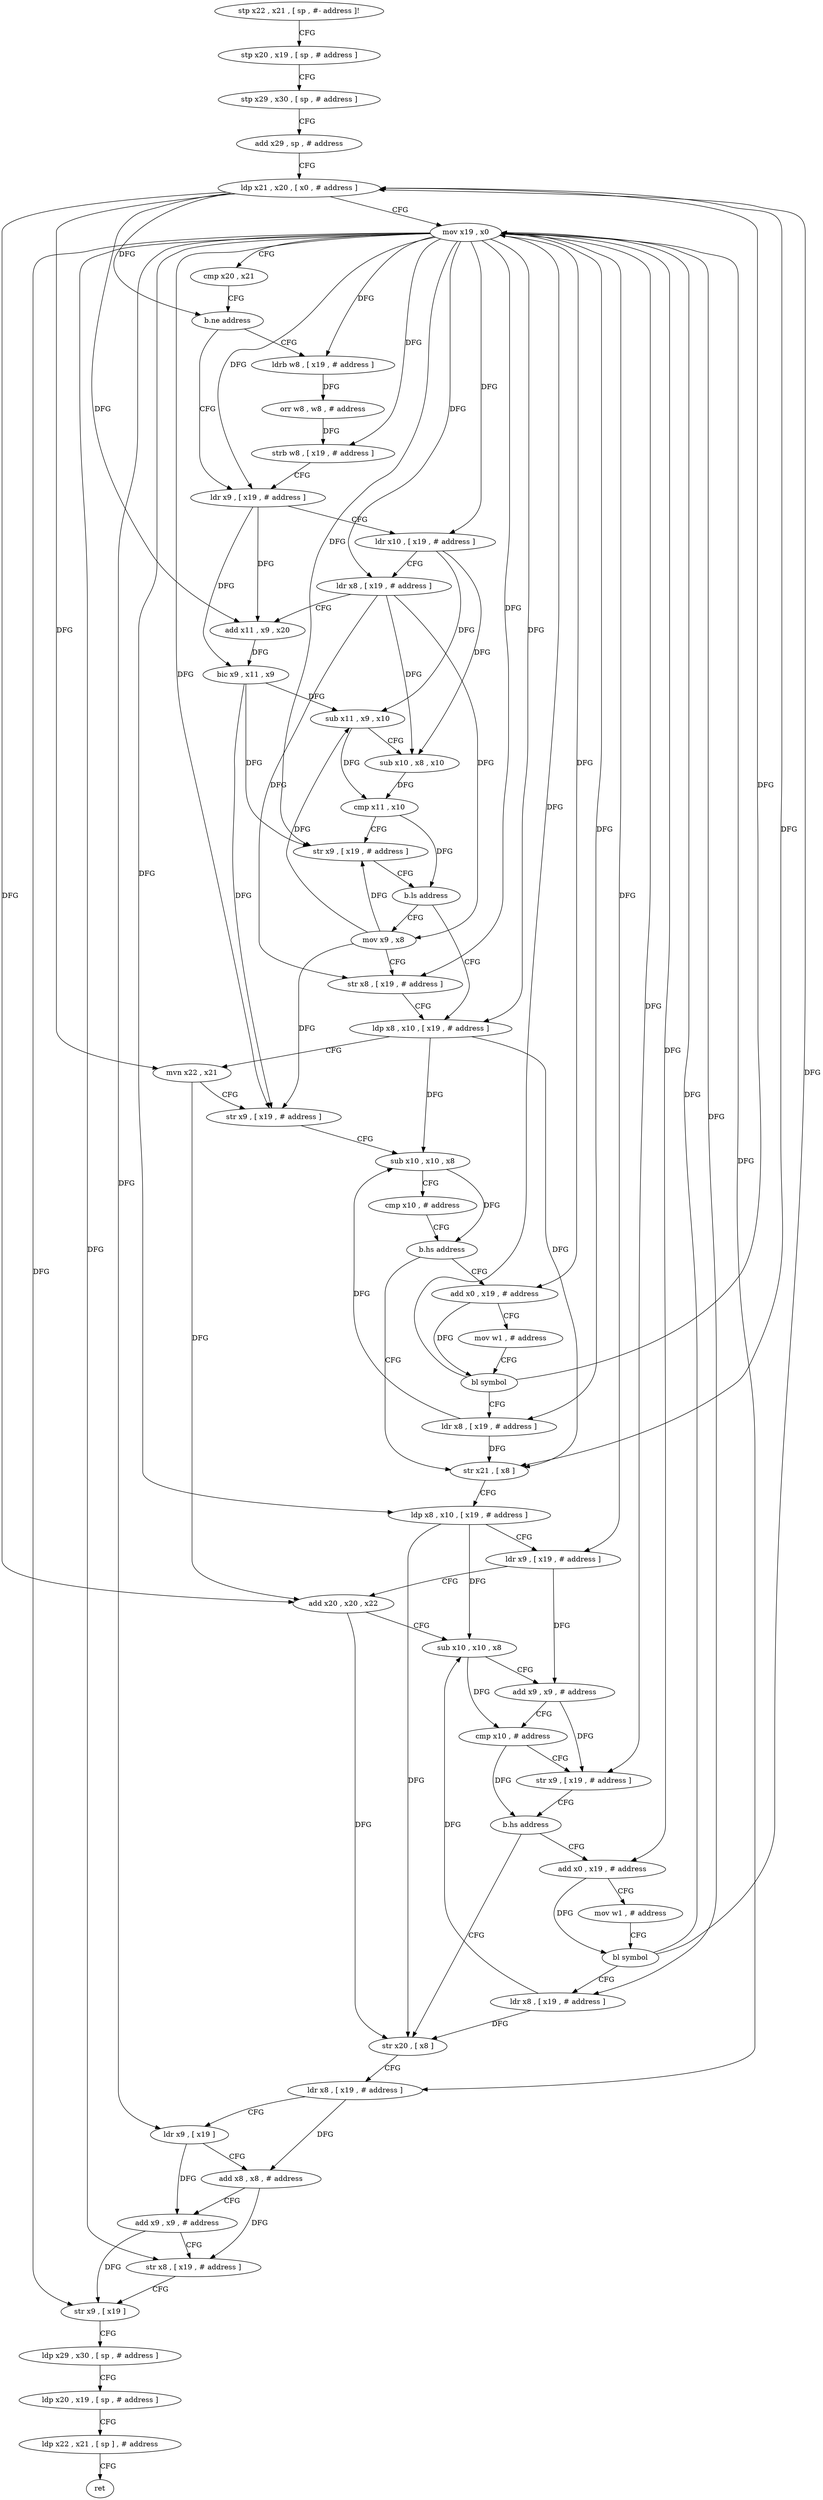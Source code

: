 digraph "func" {
"4220020" [label = "stp x22 , x21 , [ sp , #- address ]!" ]
"4220024" [label = "stp x20 , x19 , [ sp , # address ]" ]
"4220028" [label = "stp x29 , x30 , [ sp , # address ]" ]
"4220032" [label = "add x29 , sp , # address" ]
"4220036" [label = "ldp x21 , x20 , [ x0 , # address ]" ]
"4220040" [label = "mov x19 , x0" ]
"4220044" [label = "cmp x20 , x21" ]
"4220048" [label = "b.ne address" ]
"4220064" [label = "ldr x9 , [ x19 , # address ]" ]
"4220052" [label = "ldrb w8 , [ x19 , # address ]" ]
"4220068" [label = "ldr x10 , [ x19 , # address ]" ]
"4220072" [label = "ldr x8 , [ x19 , # address ]" ]
"4220076" [label = "add x11 , x9 , x20" ]
"4220080" [label = "bic x9 , x11 , x9" ]
"4220084" [label = "sub x11 , x9 , x10" ]
"4220088" [label = "sub x10 , x8 , x10" ]
"4220092" [label = "cmp x11 , x10" ]
"4220096" [label = "str x9 , [ x19 , # address ]" ]
"4220100" [label = "b.ls address" ]
"4220112" [label = "ldp x8 , x10 , [ x19 , # address ]" ]
"4220104" [label = "mov x9 , x8" ]
"4220056" [label = "orr w8 , w8 , # address" ]
"4220060" [label = "strb w8 , [ x19 , # address ]" ]
"4220116" [label = "mvn x22 , x21" ]
"4220120" [label = "str x9 , [ x19 , # address ]" ]
"4220124" [label = "sub x10 , x10 , x8" ]
"4220128" [label = "cmp x10 , # address" ]
"4220132" [label = "b.hs address" ]
"4220152" [label = "str x21 , [ x8 ]" ]
"4220136" [label = "add x0 , x19 , # address" ]
"4220108" [label = "str x8 , [ x19 , # address ]" ]
"4220156" [label = "ldp x8 , x10 , [ x19 , # address ]" ]
"4220160" [label = "ldr x9 , [ x19 , # address ]" ]
"4220164" [label = "add x20 , x20 , x22" ]
"4220168" [label = "sub x10 , x10 , x8" ]
"4220172" [label = "add x9 , x9 , # address" ]
"4220176" [label = "cmp x10 , # address" ]
"4220180" [label = "str x9 , [ x19 , # address ]" ]
"4220184" [label = "b.hs address" ]
"4220204" [label = "str x20 , [ x8 ]" ]
"4220188" [label = "add x0 , x19 , # address" ]
"4220140" [label = "mov w1 , # address" ]
"4220144" [label = "bl symbol" ]
"4220148" [label = "ldr x8 , [ x19 , # address ]" ]
"4220208" [label = "ldr x8 , [ x19 , # address ]" ]
"4220212" [label = "ldr x9 , [ x19 ]" ]
"4220216" [label = "add x8 , x8 , # address" ]
"4220220" [label = "add x9 , x9 , # address" ]
"4220224" [label = "str x8 , [ x19 , # address ]" ]
"4220228" [label = "str x9 , [ x19 ]" ]
"4220232" [label = "ldp x29 , x30 , [ sp , # address ]" ]
"4220236" [label = "ldp x20 , x19 , [ sp , # address ]" ]
"4220240" [label = "ldp x22 , x21 , [ sp ] , # address" ]
"4220244" [label = "ret" ]
"4220192" [label = "mov w1 , # address" ]
"4220196" [label = "bl symbol" ]
"4220200" [label = "ldr x8 , [ x19 , # address ]" ]
"4220020" -> "4220024" [ label = "CFG" ]
"4220024" -> "4220028" [ label = "CFG" ]
"4220028" -> "4220032" [ label = "CFG" ]
"4220032" -> "4220036" [ label = "CFG" ]
"4220036" -> "4220040" [ label = "CFG" ]
"4220036" -> "4220048" [ label = "DFG" ]
"4220036" -> "4220116" [ label = "DFG" ]
"4220036" -> "4220152" [ label = "DFG" ]
"4220036" -> "4220076" [ label = "DFG" ]
"4220036" -> "4220164" [ label = "DFG" ]
"4220040" -> "4220044" [ label = "CFG" ]
"4220040" -> "4220064" [ label = "DFG" ]
"4220040" -> "4220068" [ label = "DFG" ]
"4220040" -> "4220072" [ label = "DFG" ]
"4220040" -> "4220096" [ label = "DFG" ]
"4220040" -> "4220052" [ label = "DFG" ]
"4220040" -> "4220060" [ label = "DFG" ]
"4220040" -> "4220112" [ label = "DFG" ]
"4220040" -> "4220120" [ label = "DFG" ]
"4220040" -> "4220108" [ label = "DFG" ]
"4220040" -> "4220156" [ label = "DFG" ]
"4220040" -> "4220160" [ label = "DFG" ]
"4220040" -> "4220180" [ label = "DFG" ]
"4220040" -> "4220136" [ label = "DFG" ]
"4220040" -> "4220148" [ label = "DFG" ]
"4220040" -> "4220208" [ label = "DFG" ]
"4220040" -> "4220212" [ label = "DFG" ]
"4220040" -> "4220224" [ label = "DFG" ]
"4220040" -> "4220228" [ label = "DFG" ]
"4220040" -> "4220188" [ label = "DFG" ]
"4220040" -> "4220200" [ label = "DFG" ]
"4220044" -> "4220048" [ label = "CFG" ]
"4220048" -> "4220064" [ label = "CFG" ]
"4220048" -> "4220052" [ label = "CFG" ]
"4220064" -> "4220068" [ label = "CFG" ]
"4220064" -> "4220076" [ label = "DFG" ]
"4220064" -> "4220080" [ label = "DFG" ]
"4220052" -> "4220056" [ label = "DFG" ]
"4220068" -> "4220072" [ label = "CFG" ]
"4220068" -> "4220084" [ label = "DFG" ]
"4220068" -> "4220088" [ label = "DFG" ]
"4220072" -> "4220076" [ label = "CFG" ]
"4220072" -> "4220088" [ label = "DFG" ]
"4220072" -> "4220104" [ label = "DFG" ]
"4220072" -> "4220108" [ label = "DFG" ]
"4220076" -> "4220080" [ label = "DFG" ]
"4220080" -> "4220084" [ label = "DFG" ]
"4220080" -> "4220096" [ label = "DFG" ]
"4220080" -> "4220120" [ label = "DFG" ]
"4220084" -> "4220088" [ label = "CFG" ]
"4220084" -> "4220092" [ label = "DFG" ]
"4220088" -> "4220092" [ label = "DFG" ]
"4220092" -> "4220096" [ label = "CFG" ]
"4220092" -> "4220100" [ label = "DFG" ]
"4220096" -> "4220100" [ label = "CFG" ]
"4220100" -> "4220112" [ label = "CFG" ]
"4220100" -> "4220104" [ label = "CFG" ]
"4220112" -> "4220116" [ label = "CFG" ]
"4220112" -> "4220124" [ label = "DFG" ]
"4220112" -> "4220152" [ label = "DFG" ]
"4220104" -> "4220108" [ label = "CFG" ]
"4220104" -> "4220096" [ label = "DFG" ]
"4220104" -> "4220120" [ label = "DFG" ]
"4220104" -> "4220084" [ label = "DFG" ]
"4220056" -> "4220060" [ label = "DFG" ]
"4220060" -> "4220064" [ label = "CFG" ]
"4220116" -> "4220120" [ label = "CFG" ]
"4220116" -> "4220164" [ label = "DFG" ]
"4220120" -> "4220124" [ label = "CFG" ]
"4220124" -> "4220128" [ label = "CFG" ]
"4220124" -> "4220132" [ label = "DFG" ]
"4220128" -> "4220132" [ label = "CFG" ]
"4220132" -> "4220152" [ label = "CFG" ]
"4220132" -> "4220136" [ label = "CFG" ]
"4220152" -> "4220156" [ label = "CFG" ]
"4220136" -> "4220140" [ label = "CFG" ]
"4220136" -> "4220144" [ label = "DFG" ]
"4220108" -> "4220112" [ label = "CFG" ]
"4220156" -> "4220160" [ label = "CFG" ]
"4220156" -> "4220168" [ label = "DFG" ]
"4220156" -> "4220204" [ label = "DFG" ]
"4220160" -> "4220164" [ label = "CFG" ]
"4220160" -> "4220172" [ label = "DFG" ]
"4220164" -> "4220168" [ label = "CFG" ]
"4220164" -> "4220204" [ label = "DFG" ]
"4220168" -> "4220172" [ label = "CFG" ]
"4220168" -> "4220176" [ label = "DFG" ]
"4220172" -> "4220176" [ label = "CFG" ]
"4220172" -> "4220180" [ label = "DFG" ]
"4220176" -> "4220180" [ label = "CFG" ]
"4220176" -> "4220184" [ label = "DFG" ]
"4220180" -> "4220184" [ label = "CFG" ]
"4220184" -> "4220204" [ label = "CFG" ]
"4220184" -> "4220188" [ label = "CFG" ]
"4220204" -> "4220208" [ label = "CFG" ]
"4220188" -> "4220192" [ label = "CFG" ]
"4220188" -> "4220196" [ label = "DFG" ]
"4220140" -> "4220144" [ label = "CFG" ]
"4220144" -> "4220148" [ label = "CFG" ]
"4220144" -> "4220036" [ label = "DFG" ]
"4220144" -> "4220040" [ label = "DFG" ]
"4220148" -> "4220152" [ label = "DFG" ]
"4220148" -> "4220124" [ label = "DFG" ]
"4220208" -> "4220212" [ label = "CFG" ]
"4220208" -> "4220216" [ label = "DFG" ]
"4220212" -> "4220216" [ label = "CFG" ]
"4220212" -> "4220220" [ label = "DFG" ]
"4220216" -> "4220220" [ label = "CFG" ]
"4220216" -> "4220224" [ label = "DFG" ]
"4220220" -> "4220224" [ label = "CFG" ]
"4220220" -> "4220228" [ label = "DFG" ]
"4220224" -> "4220228" [ label = "CFG" ]
"4220228" -> "4220232" [ label = "CFG" ]
"4220232" -> "4220236" [ label = "CFG" ]
"4220236" -> "4220240" [ label = "CFG" ]
"4220240" -> "4220244" [ label = "CFG" ]
"4220192" -> "4220196" [ label = "CFG" ]
"4220196" -> "4220200" [ label = "CFG" ]
"4220196" -> "4220036" [ label = "DFG" ]
"4220196" -> "4220040" [ label = "DFG" ]
"4220200" -> "4220204" [ label = "DFG" ]
"4220200" -> "4220168" [ label = "DFG" ]
}
